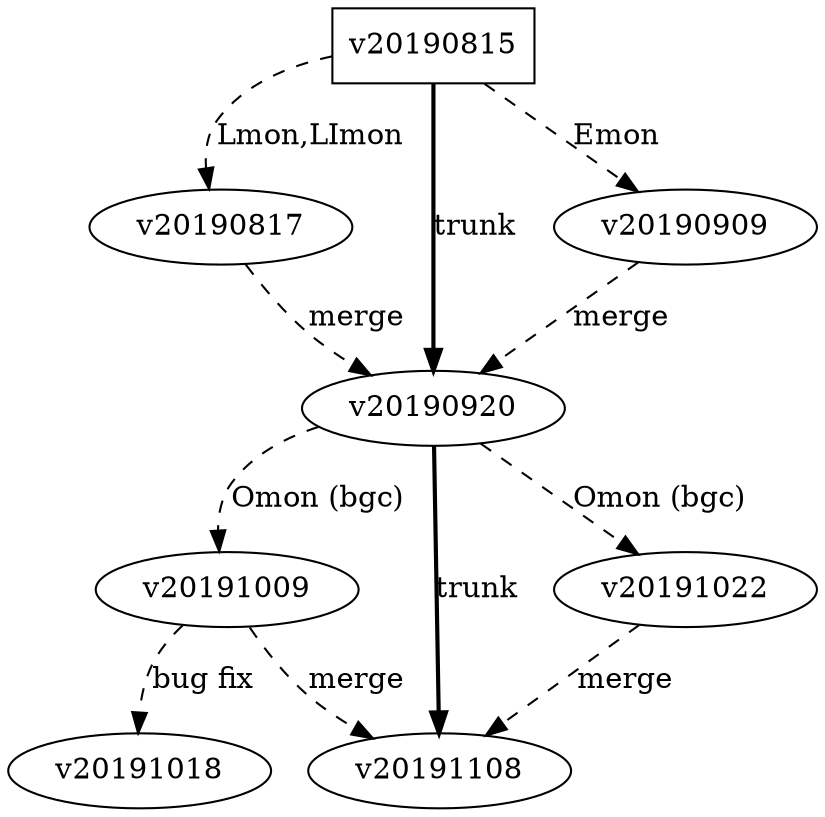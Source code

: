  digraph G {
   v20190815 [shape=box;label="v20190815"];
   //v20190920 [shape=box];
   //v20191108 [shape=box];
   v20190815 -> v20190817 [style=dashed,label="Lmon,LImon"];
   v20190815 -> v20190920 [penwidth=2.0,weight="2",label="trunk"];
   v20190815 -> v20190909 [style=dashed,label="Emon"];
   v20190817 -> v20190920 [style=dashed,label="merge"];
   v20190909 -> v20190920 [style=dashed,label="merge"];
   v20190920 -> v20191009 [style=dashed,weight="1",label="Omon (bgc)"];
   v20190920 -> v20191108 [penwidth=2.0,wegith="2",label="trunk"];
   v20190920 -> v20191022 [style=dashed,weight="1",label="Omon (bgc)"];
   v20191009 -> v20191018 [style=dashed,wegith="1",label="bug fix"];
   v20191009 -> v20191108 [style=dashed,wegith="1",label="merge"];
   v20191022 -> v20191108 [style=dashed,wegith="1",label="merge"];
 }
